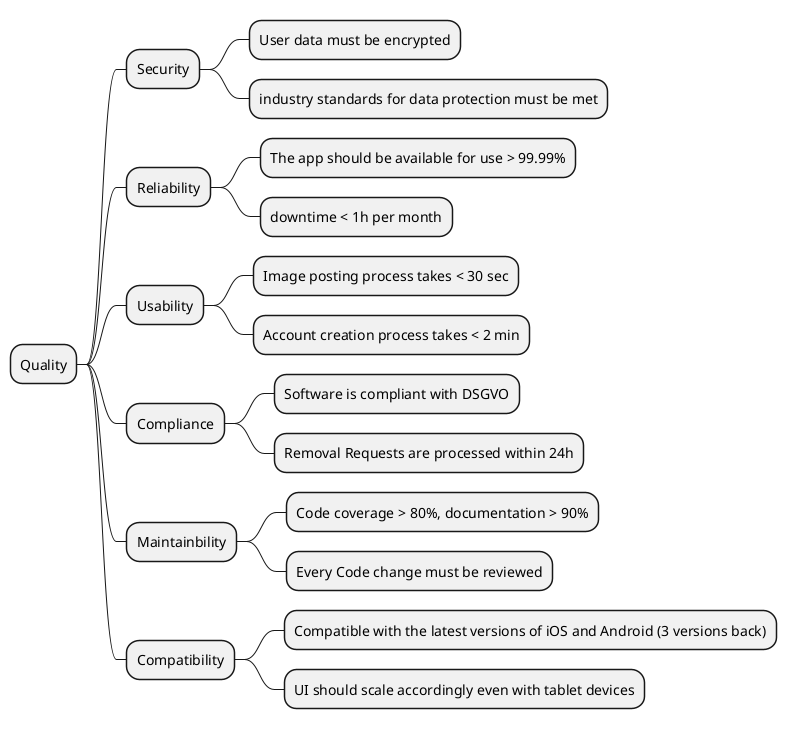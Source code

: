 @startmindmap

* Quality
** Security
*** User data must be encrypted
*** industry standards for data protection must be met
** Reliability
*** The app should be available for use > 99.99%
*** downtime < 1h per month
** Usability
*** Image posting process takes < 30 sec
*** Account creation process takes < 2 min
** Compliance
*** Software is compliant with DSGVO
*** Removal Requests are processed within 24h
** Maintainbility
*** Code coverage > 80%, documentation > 90%
*** Every Code change must be reviewed
** Compatibility
*** Compatible with the latest versions of iOS and Android (3 versions back)
*** UI should scale accordingly even with tablet devices

@endmindmap